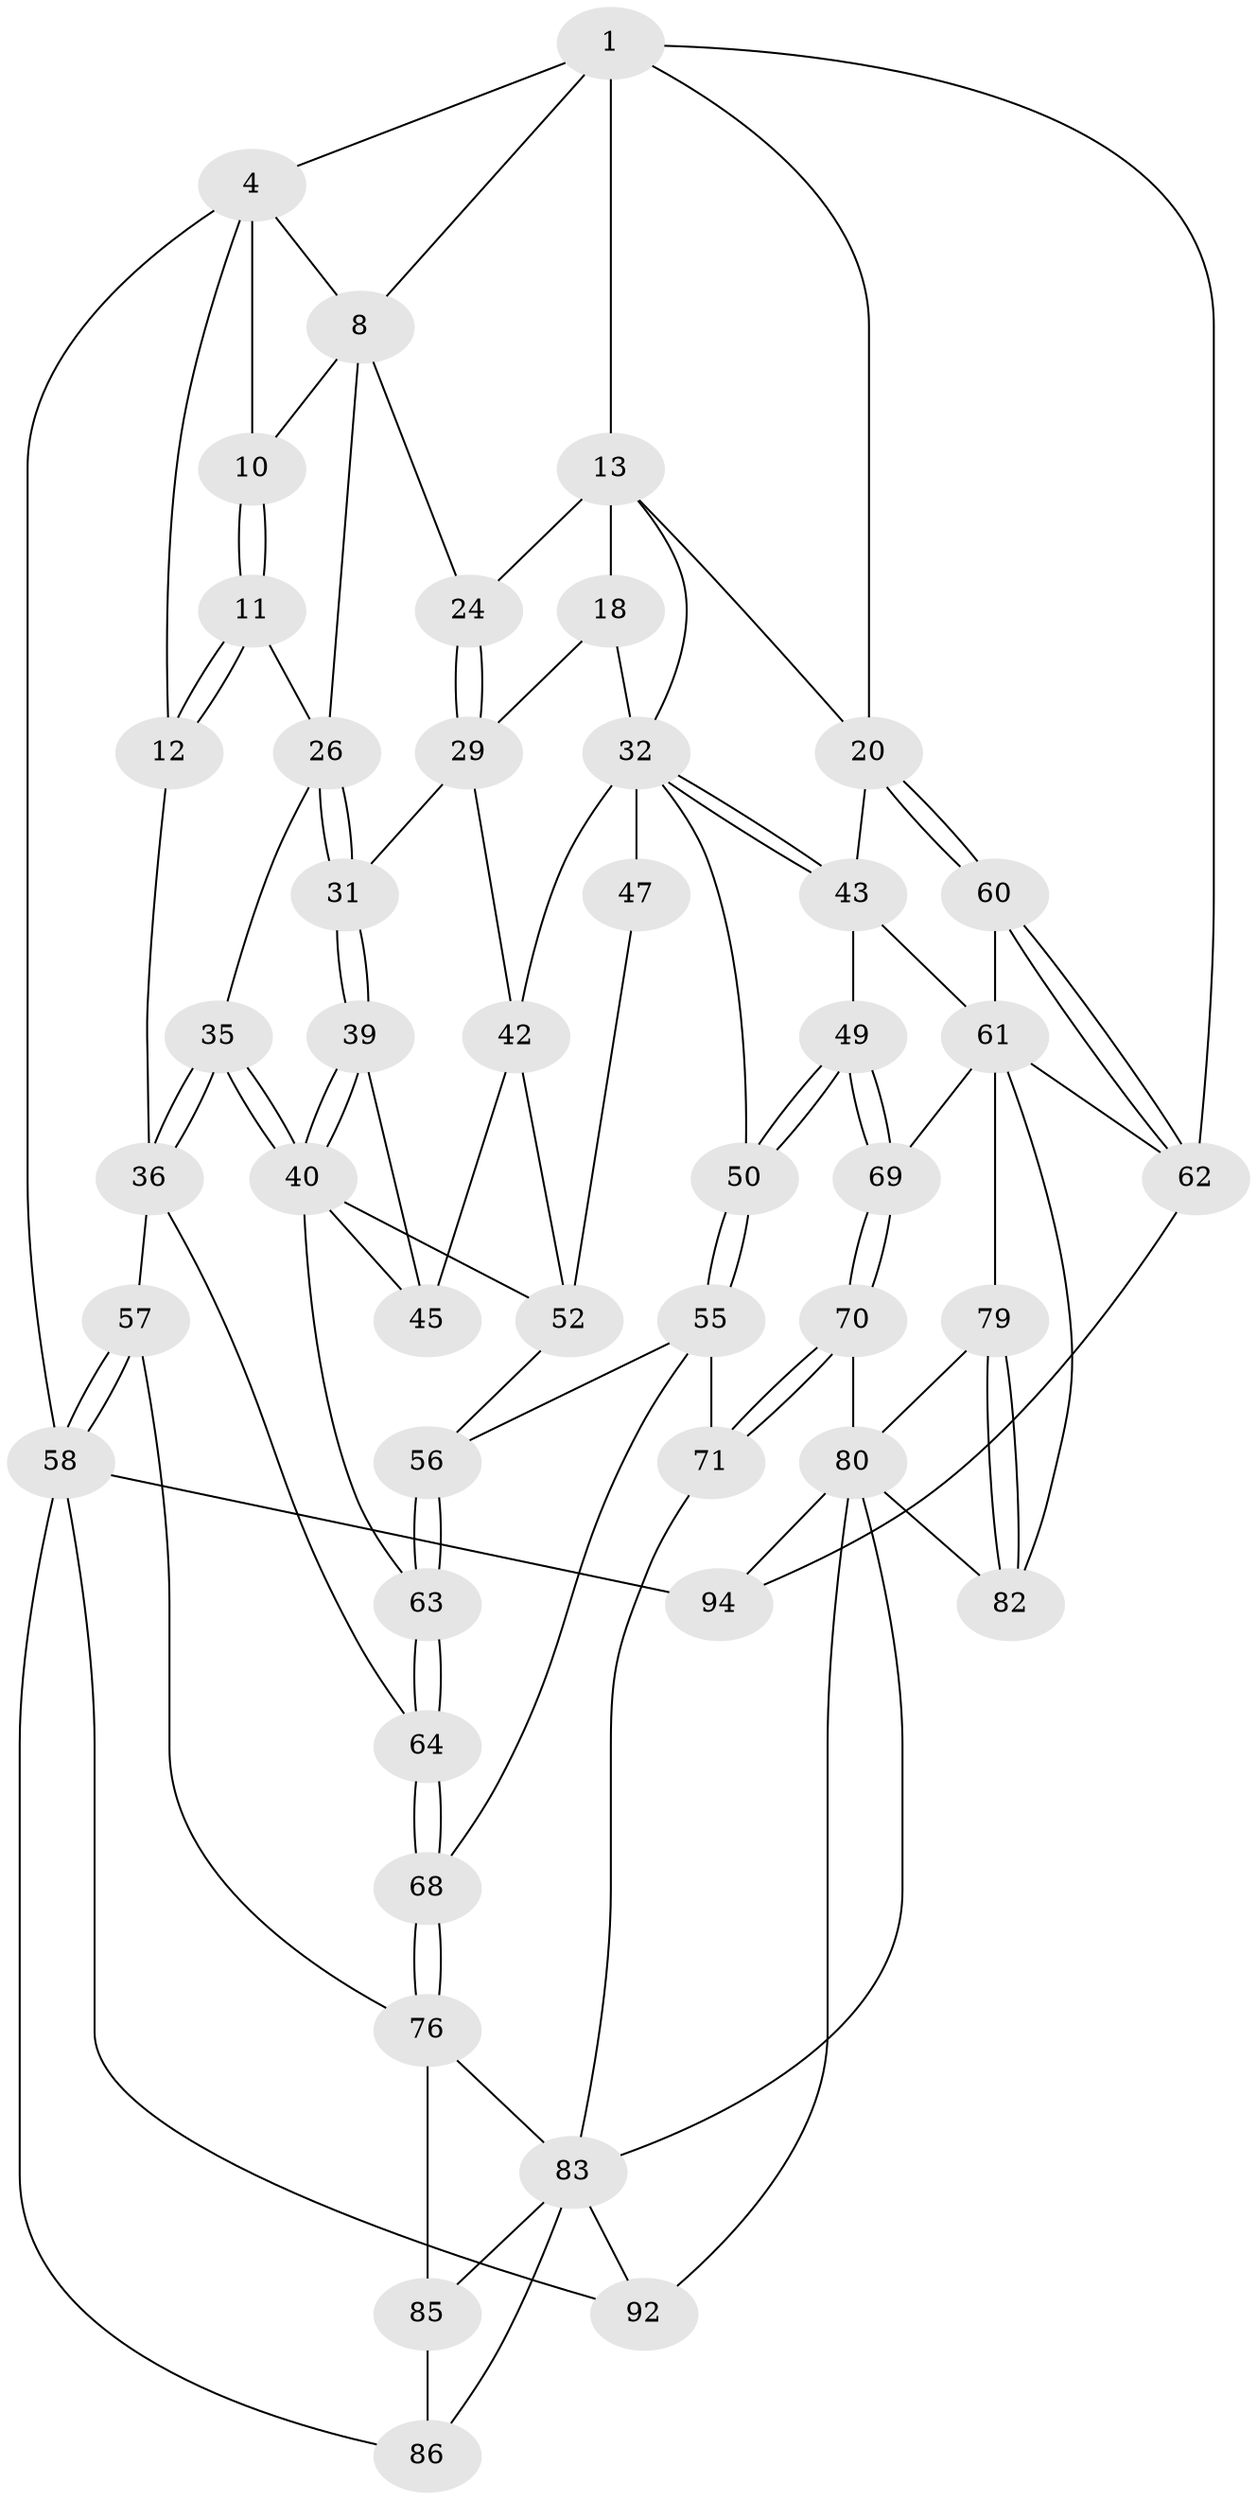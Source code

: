 // original degree distribution, {3: 0.021052631578947368, 4: 0.2736842105263158, 5: 0.4631578947368421, 6: 0.24210526315789474}
// Generated by graph-tools (version 1.1) at 2025/17/03/09/25 04:17:18]
// undirected, 47 vertices, 109 edges
graph export_dot {
graph [start="1"]
  node [color=gray90,style=filled];
  1 [pos="+0.4710541273478815+0",super="+6+2"];
  4 [pos="+0+0",super="+5"];
  8 [pos="+0.3935006444188839+0.10894082562300605",super="+23"];
  10 [pos="+0.24708595270793596+0.13638380631875116"];
  11 [pos="+0.15066807001771712+0.2104522383100376"];
  12 [pos="+0+0"];
  13 [pos="+0.5727269936741671+0.12031065172905002",super="+17+14"];
  18 [pos="+0.5504132124036326+0.2718830094368241",super="+19"];
  20 [pos="+1+0",super="+21"];
  24 [pos="+0.35044535299101276+0.24620297079044098"];
  26 [pos="+0.2683736426984618+0.2826827373858042",super="+27"];
  29 [pos="+0.3742420204284562+0.28507967277858914",super="+30"];
  31 [pos="+0.27111918300818655+0.34860941631587805"];
  32 [pos="+0.6662928422723199+0.3638789332905989",super="+33"];
  35 [pos="+0.06425605055547752+0.4500853284294331"];
  36 [pos="+0+0.4946893193851316",super="+65+37"];
  39 [pos="+0.2690784202755966+0.35563851101831484"];
  40 [pos="+0.1747649709219816+0.462538804805346",super="+51"];
  42 [pos="+0.3814448837396122+0.39308882780729454",super="+44"];
  43 [pos="+0.7479688105780207+0.4332108340585683",super="+48"];
  45 [pos="+0.3479261810343304+0.41304710633875097"];
  47 [pos="+0.45830627485808534+0.4123507064788613"];
  49 [pos="+0.6446611451170189+0.5716799142169748"];
  50 [pos="+0.5909776745815218+0.5326522409503308"];
  52 [pos="+0.35828460019186237+0.4830532916774995",super="+54"];
  55 [pos="+0.5178382746059748+0.5441261683537442",super="+66"];
  56 [pos="+0.45137333070457286+0.5138440262226127"];
  57 [pos="+0+0.6259127236447106",super="+75"];
  58 [pos="+0+0.738441994754919",super="+59+87"];
  60 [pos="+1+0.21014641591636224"];
  61 [pos="+0.8374881393869471+0.516659070594381",super="+72"];
  62 [pos="+1+0.7269244068974782"];
  63 [pos="+0.31723667180661846+0.5935796413676205"];
  64 [pos="+0.3201274879734466+0.621189941197029"];
  68 [pos="+0.35248812586516276+0.6760054083301413"];
  69 [pos="+0.6340735851006993+0.6756427335664751"];
  70 [pos="+0.5520955990812486+0.7352112002430116"];
  71 [pos="+0.5399767778048409+0.733039236088935",super="+78"];
  76 [pos="+0.34511285945286063+0.6938339057338978",super="+84"];
  79 [pos="+0.7378656637685738+0.8022916742282109"];
  80 [pos="+0.6802536560513924+0.8720737217618405",super="+93+81"];
  82 [pos="+0.8853050710381183+0.8705436028288903"];
  83 [pos="+0.4351914084145534+0.8448730252207506",super="+89"];
  85 [pos="+0.33623075442140843+0.8008271292476322"];
  86 [pos="+0.2089995556527111+0.8531916190908905"];
  92 [pos="+0.03780071355695067+1"];
  94 [pos="+0.8206722643347285+1"];
  1 -- 8;
  1 -- 20;
  1 -- 4;
  1 -- 13 [weight=3];
  1 -- 62;
  4 -- 12;
  4 -- 58;
  4 -- 8;
  4 -- 10;
  8 -- 24;
  8 -- 10;
  8 -- 26;
  10 -- 11;
  10 -- 11;
  11 -- 12;
  11 -- 12;
  11 -- 26;
  12 -- 36;
  13 -- 32;
  13 -- 18 [weight=2];
  13 -- 20;
  13 -- 24;
  18 -- 29;
  18 -- 32 [weight=2];
  20 -- 60;
  20 -- 60;
  20 -- 43;
  24 -- 29;
  24 -- 29;
  26 -- 31;
  26 -- 31;
  26 -- 35;
  29 -- 42;
  29 -- 31;
  31 -- 39;
  31 -- 39;
  32 -- 43;
  32 -- 43;
  32 -- 50;
  32 -- 42;
  32 -- 47 [weight=2];
  35 -- 36;
  35 -- 36;
  35 -- 40;
  35 -- 40;
  36 -- 64;
  36 -- 57 [weight=2];
  39 -- 40;
  39 -- 40;
  39 -- 45;
  40 -- 52;
  40 -- 45;
  40 -- 63;
  42 -- 52;
  42 -- 45;
  43 -- 49;
  43 -- 61;
  47 -- 52;
  49 -- 50;
  49 -- 50;
  49 -- 69;
  49 -- 69;
  50 -- 55;
  50 -- 55;
  52 -- 56;
  55 -- 56;
  55 -- 68;
  55 -- 71 [weight=2];
  56 -- 63;
  56 -- 63;
  57 -- 58 [weight=2];
  57 -- 58;
  57 -- 76;
  58 -- 94;
  58 -- 92;
  58 -- 86;
  60 -- 61;
  60 -- 62;
  60 -- 62;
  61 -- 82;
  61 -- 69;
  61 -- 62;
  61 -- 79;
  62 -- 94;
  63 -- 64;
  63 -- 64;
  64 -- 68;
  64 -- 68;
  68 -- 76;
  68 -- 76;
  69 -- 70;
  69 -- 70;
  70 -- 71;
  70 -- 71;
  70 -- 80;
  71 -- 83;
  76 -- 83;
  76 -- 85;
  79 -- 80;
  79 -- 82;
  79 -- 82;
  80 -- 82;
  80 -- 94 [weight=2];
  80 -- 92;
  80 -- 83;
  83 -- 85;
  83 -- 86;
  83 -- 92;
  85 -- 86;
}
